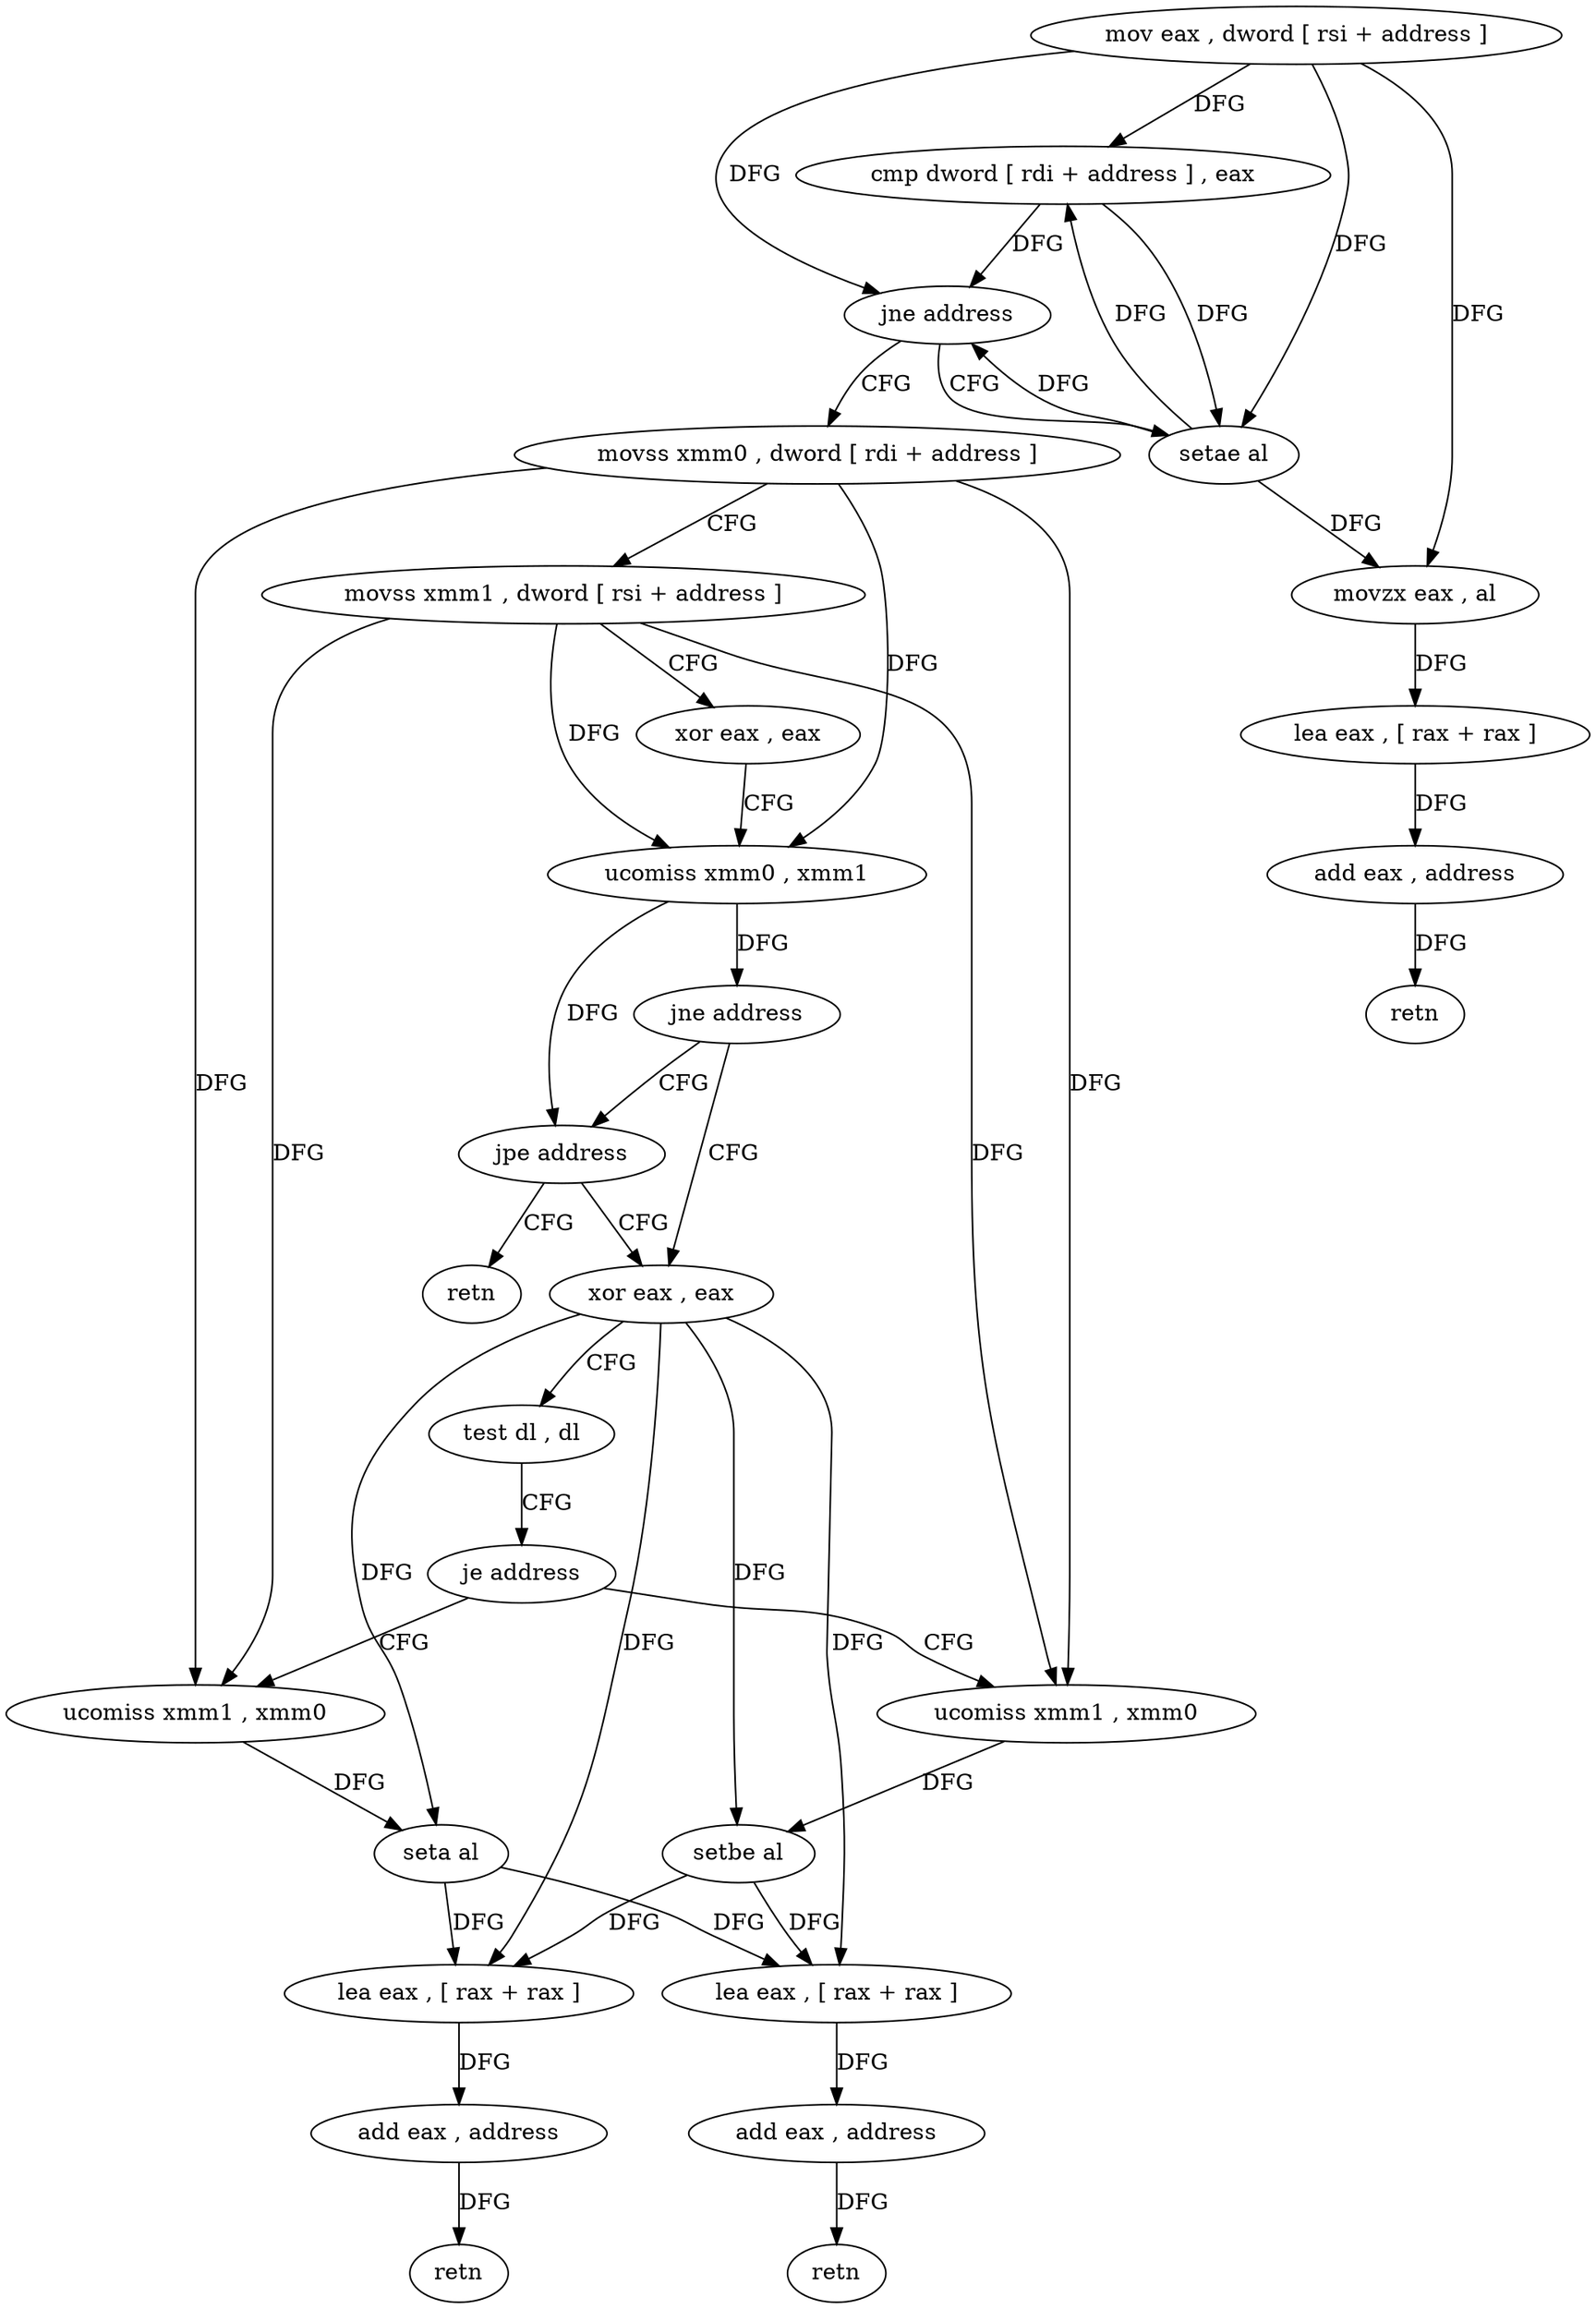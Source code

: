 digraph "func" {
"4225472" [label = "mov eax , dword [ rsi + address ]" ]
"4225475" [label = "cmp dword [ rdi + address ] , eax" ]
"4225478" [label = "jne address" ]
"4225500" [label = "setae al" ]
"4225480" [label = "movss xmm0 , dword [ rdi + address ]" ]
"4225503" [label = "movzx eax , al" ]
"4225506" [label = "lea eax , [ rax + rax ]" ]
"4225509" [label = "add eax , address" ]
"4225512" [label = "retn" ]
"4225485" [label = "movss xmm1 , dword [ rsi + address ]" ]
"4225490" [label = "xor eax , eax" ]
"4225492" [label = "ucomiss xmm0 , xmm1" ]
"4225495" [label = "jne address" ]
"4225513" [label = "xor eax , eax" ]
"4225497" [label = "jpe address" ]
"4225515" [label = "test dl , dl" ]
"4225517" [label = "je address" ]
"4225532" [label = "ucomiss xmm1 , xmm0" ]
"4225519" [label = "ucomiss xmm1 , xmm0" ]
"4225499" [label = "retn" ]
"4225535" [label = "seta al" ]
"4225538" [label = "lea eax , [ rax + rax ]" ]
"4225541" [label = "add eax , address" ]
"4225544" [label = "retn" ]
"4225522" [label = "setbe al" ]
"4225525" [label = "lea eax , [ rax + rax ]" ]
"4225528" [label = "add eax , address" ]
"4225531" [label = "retn" ]
"4225472" -> "4225475" [ label = "DFG" ]
"4225472" -> "4225478" [ label = "DFG" ]
"4225472" -> "4225500" [ label = "DFG" ]
"4225472" -> "4225503" [ label = "DFG" ]
"4225475" -> "4225478" [ label = "DFG" ]
"4225475" -> "4225500" [ label = "DFG" ]
"4225478" -> "4225500" [ label = "CFG" ]
"4225478" -> "4225480" [ label = "CFG" ]
"4225500" -> "4225503" [ label = "DFG" ]
"4225500" -> "4225475" [ label = "DFG" ]
"4225500" -> "4225478" [ label = "DFG" ]
"4225480" -> "4225485" [ label = "CFG" ]
"4225480" -> "4225492" [ label = "DFG" ]
"4225480" -> "4225532" [ label = "DFG" ]
"4225480" -> "4225519" [ label = "DFG" ]
"4225503" -> "4225506" [ label = "DFG" ]
"4225506" -> "4225509" [ label = "DFG" ]
"4225509" -> "4225512" [ label = "DFG" ]
"4225485" -> "4225490" [ label = "CFG" ]
"4225485" -> "4225492" [ label = "DFG" ]
"4225485" -> "4225532" [ label = "DFG" ]
"4225485" -> "4225519" [ label = "DFG" ]
"4225490" -> "4225492" [ label = "CFG" ]
"4225492" -> "4225495" [ label = "DFG" ]
"4225492" -> "4225497" [ label = "DFG" ]
"4225495" -> "4225513" [ label = "CFG" ]
"4225495" -> "4225497" [ label = "CFG" ]
"4225513" -> "4225515" [ label = "CFG" ]
"4225513" -> "4225535" [ label = "DFG" ]
"4225513" -> "4225538" [ label = "DFG" ]
"4225513" -> "4225522" [ label = "DFG" ]
"4225513" -> "4225525" [ label = "DFG" ]
"4225497" -> "4225513" [ label = "CFG" ]
"4225497" -> "4225499" [ label = "CFG" ]
"4225515" -> "4225517" [ label = "CFG" ]
"4225517" -> "4225532" [ label = "CFG" ]
"4225517" -> "4225519" [ label = "CFG" ]
"4225532" -> "4225535" [ label = "DFG" ]
"4225519" -> "4225522" [ label = "DFG" ]
"4225535" -> "4225538" [ label = "DFG" ]
"4225535" -> "4225525" [ label = "DFG" ]
"4225538" -> "4225541" [ label = "DFG" ]
"4225541" -> "4225544" [ label = "DFG" ]
"4225522" -> "4225525" [ label = "DFG" ]
"4225522" -> "4225538" [ label = "DFG" ]
"4225525" -> "4225528" [ label = "DFG" ]
"4225528" -> "4225531" [ label = "DFG" ]
}
